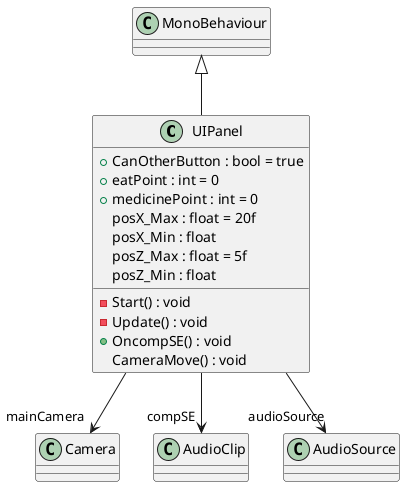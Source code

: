 @startuml
class UIPanel {
    + CanOtherButton : bool = true
    + eatPoint : int = 0
    + medicinePoint : int = 0
    posX_Max : float = 20f
    posX_Min : float
    posZ_Max : float = 5f
    posZ_Min : float
    - Start() : void
    - Update() : void
    + OncompSE() : void
    CameraMove() : void
}
MonoBehaviour <|-- UIPanel
UIPanel --> "mainCamera" Camera
UIPanel --> "compSE" AudioClip
UIPanel --> "audioSource" AudioSource
@enduml
